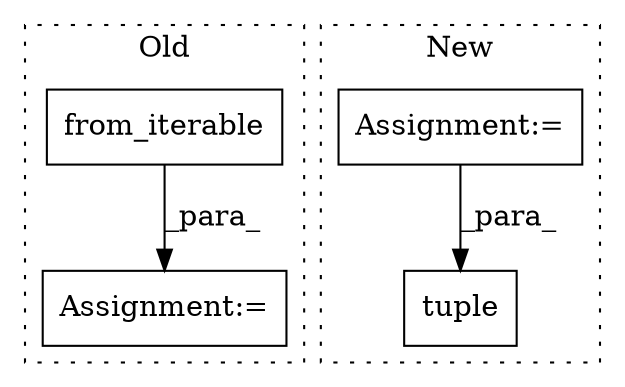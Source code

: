 digraph G {
subgraph cluster0 {
1 [label="from_iterable" a="32" s="6255,6295" l="14,1" shape="box"];
4 [label="Assignment:=" a="7" s="6238" l="1" shape="box"];
label = "Old";
style="dotted";
}
subgraph cluster1 {
2 [label="tuple" a="32" s="6797,7235" l="17,-3" shape="box"];
3 [label="Assignment:=" a="7" s="6957" l="51" shape="box"];
label = "New";
style="dotted";
}
1 -> 4 [label="_para_"];
3 -> 2 [label="_para_"];
}